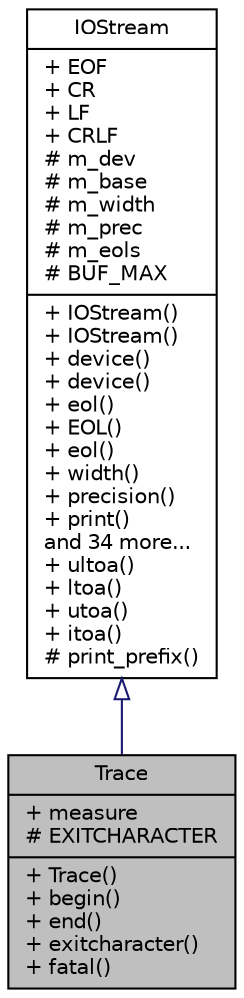 digraph "Trace"
{
  edge [fontname="Helvetica",fontsize="10",labelfontname="Helvetica",labelfontsize="10"];
  node [fontname="Helvetica",fontsize="10",shape=record];
  Node1 [label="{Trace\n|+ measure\l# EXITCHARACTER\l|+ Trace()\l+ begin()\l+ end()\l+ exitcharacter()\l+ fatal()\l}",height=0.2,width=0.4,color="black", fillcolor="grey75", style="filled", fontcolor="black"];
  Node2 -> Node1 [dir="back",color="midnightblue",fontsize="10",style="solid",arrowtail="onormal",fontname="Helvetica"];
  Node2 [label="{IOStream\n|+ EOF\l+ CR\l+ LF\l+ CRLF\l# m_dev\l# m_base\l# m_width\l# m_prec\l# m_eols\l# BUF_MAX\l|+ IOStream()\l+ IOStream()\l+ device()\l+ device()\l+ eol()\l+ EOL()\l+ eol()\l+ width()\l+ precision()\l+ print()\land 34 more...\l+ ultoa()\l+ ltoa()\l+ utoa()\l+ itoa()\l# print_prefix()\l}",height=0.2,width=0.4,color="black", fillcolor="white", style="filled",URL="$dd/d83/classIOStream.html"];
}

